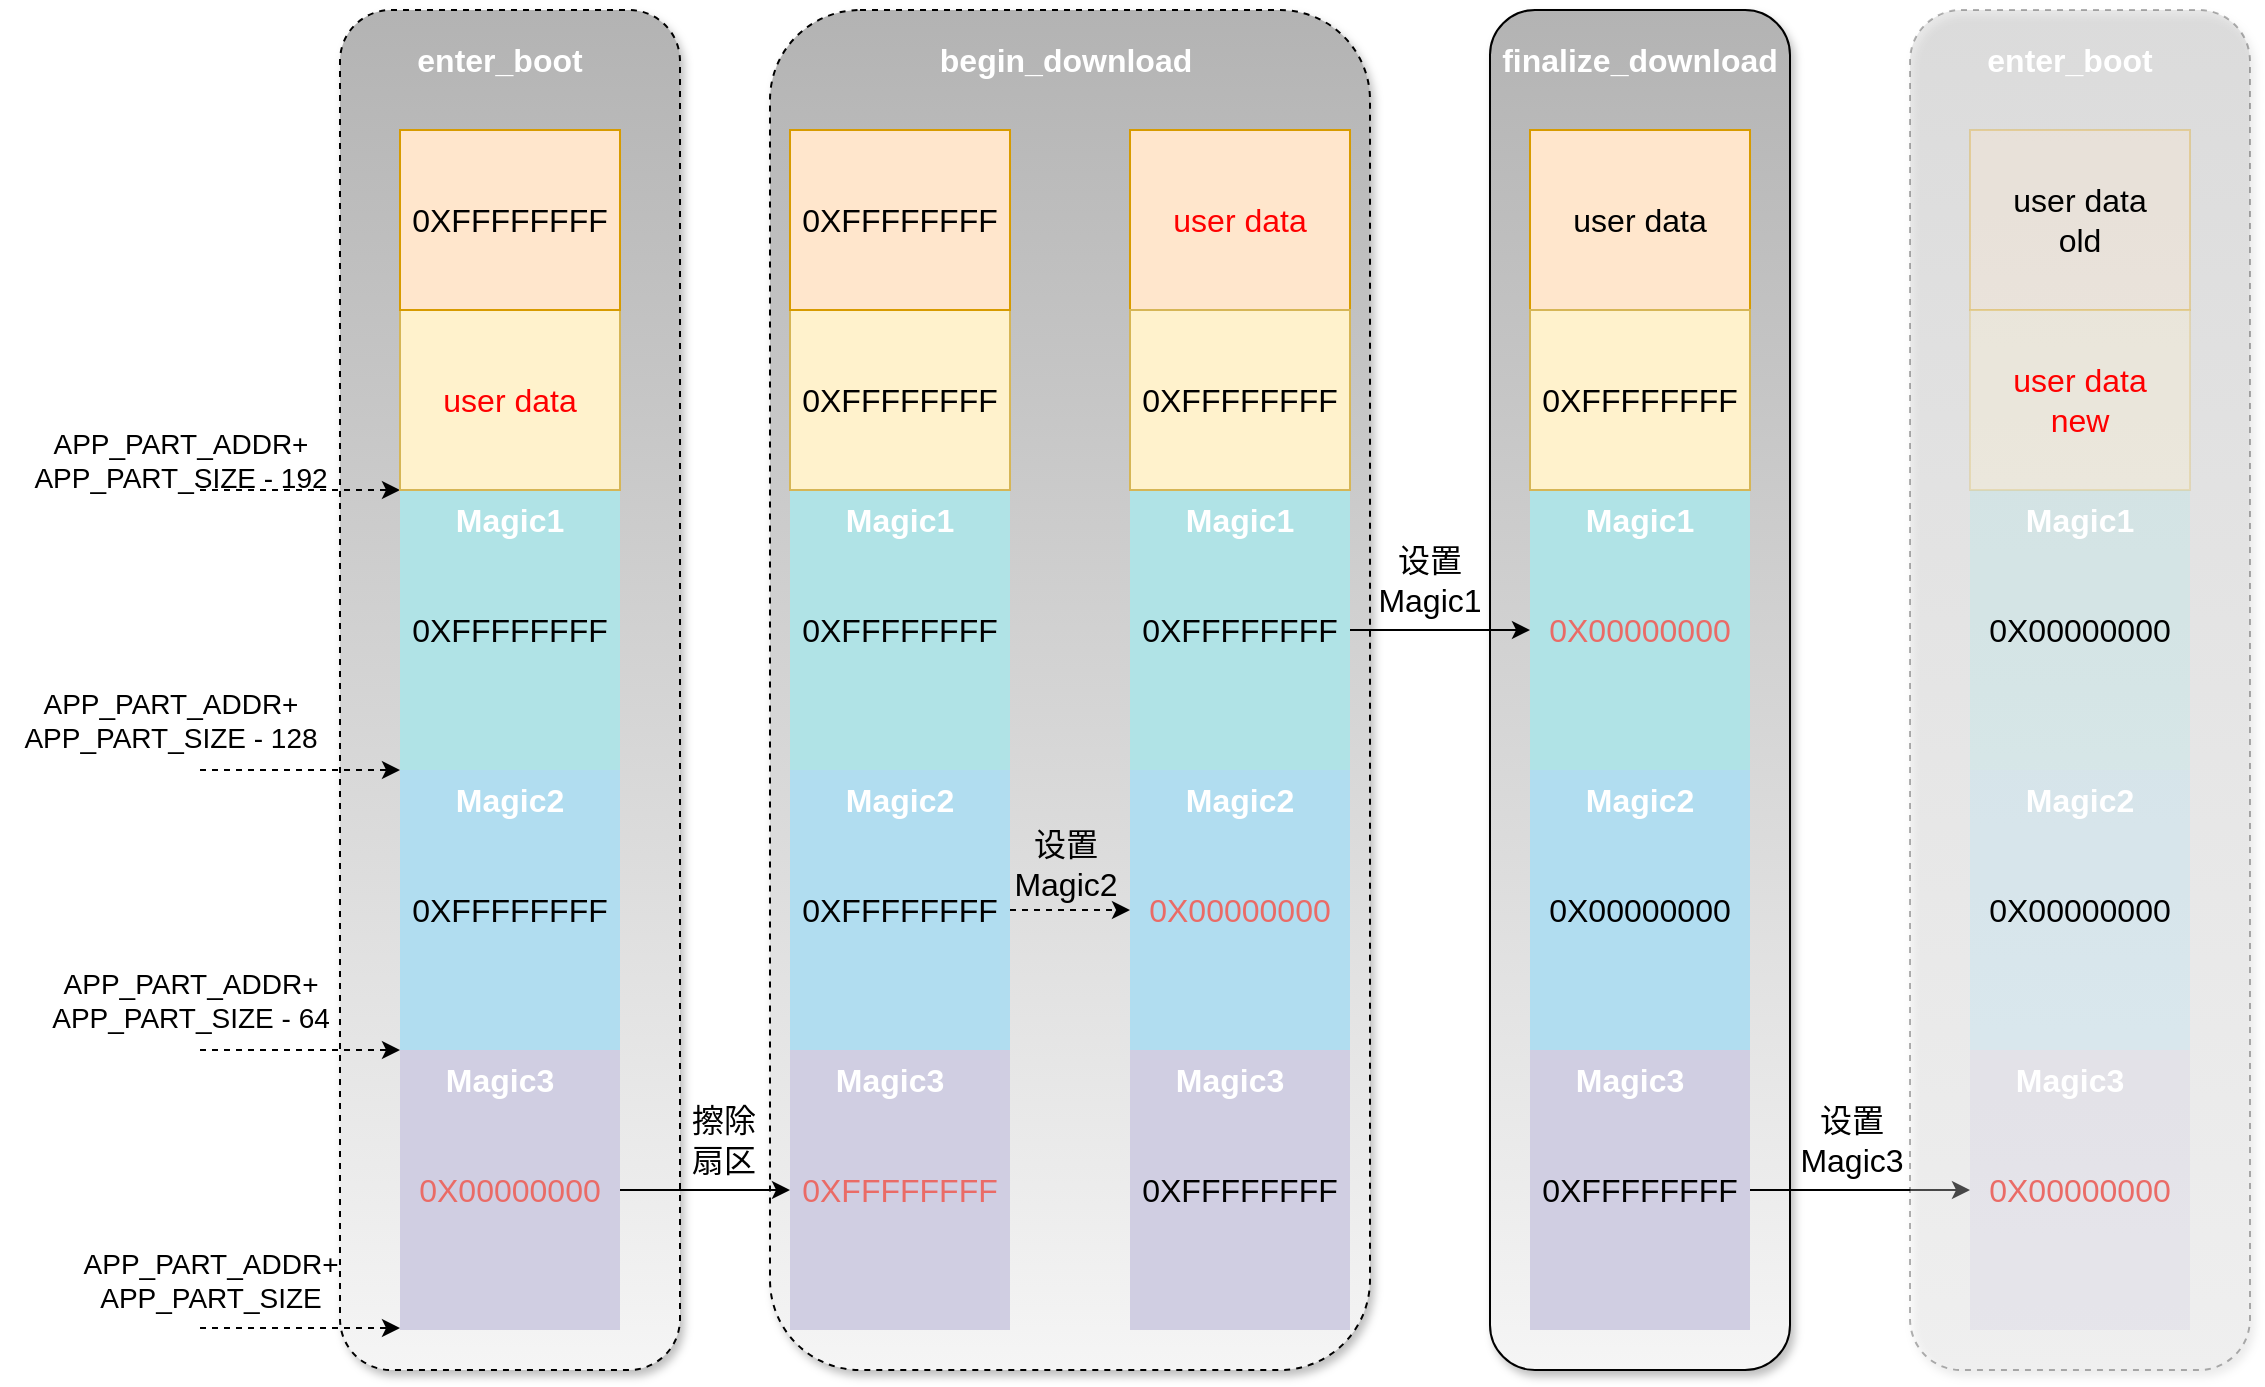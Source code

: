 <mxfile version="24.7.17">
  <diagram name="第 1 页" id="AFk8mZvPw1UH6bTbIOK2">
    <mxGraphModel dx="1434" dy="2013" grid="1" gridSize="10" guides="1" tooltips="1" connect="1" arrows="1" fold="1" page="1" pageScale="1" pageWidth="827" pageHeight="1169" math="0" shadow="0">
      <root>
        <mxCell id="0" />
        <mxCell id="1" parent="0" />
        <mxCell id="RSgdlJm6spRMBpsDEhko-45" value="" style="rounded=1;whiteSpace=wrap;html=1;gradientDirection=north;shadow=1;fillColor=#f5f5f5;strokeColor=default;gradientColor=#b3b3b3;" parent="1" vertex="1">
          <mxGeometry x="780" y="-50" width="150" height="680" as="geometry" />
        </mxCell>
        <mxCell id="RSgdlJm6spRMBpsDEhko-44" value="" style="rounded=1;whiteSpace=wrap;html=1;dashed=1;fillColor=#f5f5f5;strokeColor=default;gradientDirection=north;shadow=1;gradientColor=#b3b3b3;" parent="1" vertex="1">
          <mxGeometry x="205" y="-50" width="170" height="680" as="geometry" />
        </mxCell>
        <mxCell id="RSgdlJm6spRMBpsDEhko-43" value="" style="rounded=1;whiteSpace=wrap;html=1;dashed=1;fillColor=#f5f5f5;strokeColor=default;gradientDirection=north;shadow=1;gradientColor=#b3b3b3;" parent="1" vertex="1">
          <mxGeometry x="420" y="-50" width="300" height="680" as="geometry" />
        </mxCell>
        <mxCell id="RSgdlJm6spRMBpsDEhko-2" value="&lt;font style=&quot;font-size: 16px;&quot;&gt;0XFFFFFFFF&lt;/font&gt;" style="rounded=0;whiteSpace=wrap;html=1;fillColor=#b0e3e6;strokeColor=none;gradientDirection=north;" parent="1" vertex="1">
          <mxGeometry x="235" y="190" width="110" height="140" as="geometry" />
        </mxCell>
        <mxCell id="RSgdlJm6spRMBpsDEhko-3" value="&lt;span style=&quot;font-size: 16px;&quot;&gt;0XFFFFFFFF&lt;/span&gt;" style="rounded=0;whiteSpace=wrap;html=1;fillColor=#b1ddf0;strokeColor=none;gradientDirection=north;" parent="1" vertex="1">
          <mxGeometry x="235" y="330" width="110" height="140" as="geometry" />
        </mxCell>
        <mxCell id="RSgdlJm6spRMBpsDEhko-4" value="&lt;span style=&quot;font-size: 16px;&quot;&gt;&lt;font color=&quot;#ea6b66&quot;&gt;0X00000000&lt;/font&gt;&lt;/span&gt;" style="rounded=0;whiteSpace=wrap;html=1;fillColor=#d0cee2;strokeColor=none;gradientDirection=north;" parent="1" vertex="1">
          <mxGeometry x="235" y="470" width="110" height="140" as="geometry" />
        </mxCell>
        <mxCell id="RSgdlJm6spRMBpsDEhko-5" value="" style="endArrow=classic;html=1;rounded=0;entryX=0;entryY=0;entryDx=0;entryDy=0;dashed=1;" parent="1" target="RSgdlJm6spRMBpsDEhko-2" edge="1">
          <mxGeometry width="50" height="50" relative="1" as="geometry">
            <mxPoint x="135" y="190" as="sourcePoint" />
            <mxPoint x="155" y="210" as="targetPoint" />
          </mxGeometry>
        </mxCell>
        <mxCell id="RSgdlJm6spRMBpsDEhko-6" value="&lt;font style=&quot;font-size: 14px;&quot;&gt;APP_PART_ADDR+&lt;br&gt;APP_PART_SIZE&lt;/font&gt;" style="text;html=1;align=center;verticalAlign=middle;resizable=0;points=[];autosize=1;strokeColor=none;fillColor=none;" parent="1" vertex="1">
          <mxGeometry x="65" y="560" width="150" height="50" as="geometry" />
        </mxCell>
        <mxCell id="RSgdlJm6spRMBpsDEhko-7" value="" style="endArrow=classic;html=1;rounded=0;entryX=0;entryY=0;entryDx=0;entryDy=0;dashed=1;" parent="1" edge="1">
          <mxGeometry width="50" height="50" relative="1" as="geometry">
            <mxPoint x="135" y="609" as="sourcePoint" />
            <mxPoint x="235" y="609" as="targetPoint" />
          </mxGeometry>
        </mxCell>
        <mxCell id="RSgdlJm6spRMBpsDEhko-8" value="&lt;font style=&quot;font-size: 14px;&quot;&gt;APP_PART_ADDR+&lt;br&gt;APP_PART_SIZE - 64&lt;/font&gt;" style="text;html=1;align=center;verticalAlign=middle;resizable=0;points=[];autosize=1;strokeColor=none;fillColor=none;" parent="1" vertex="1">
          <mxGeometry x="50" y="420" width="160" height="50" as="geometry" />
        </mxCell>
        <mxCell id="RSgdlJm6spRMBpsDEhko-9" value="" style="endArrow=classic;html=1;rounded=0;entryX=0;entryY=0;entryDx=0;entryDy=0;dashed=1;" parent="1" edge="1">
          <mxGeometry width="50" height="50" relative="1" as="geometry">
            <mxPoint x="135" y="470" as="sourcePoint" />
            <mxPoint x="235" y="470" as="targetPoint" />
          </mxGeometry>
        </mxCell>
        <mxCell id="RSgdlJm6spRMBpsDEhko-10" value="" style="endArrow=classic;html=1;rounded=0;entryX=0;entryY=0;entryDx=0;entryDy=0;dashed=1;" parent="1" edge="1">
          <mxGeometry width="50" height="50" relative="1" as="geometry">
            <mxPoint x="135" y="330" as="sourcePoint" />
            <mxPoint x="235" y="330" as="targetPoint" />
          </mxGeometry>
        </mxCell>
        <mxCell id="RSgdlJm6spRMBpsDEhko-11" value="&lt;font style=&quot;font-size: 14px;&quot;&gt;APP_PART_ADDR+&lt;br&gt;APP_PART_SIZE - 128&lt;/font&gt;" style="text;html=1;align=center;verticalAlign=middle;resizable=0;points=[];autosize=1;strokeColor=none;fillColor=none;" parent="1" vertex="1">
          <mxGeometry x="35" y="280" width="170" height="50" as="geometry" />
        </mxCell>
        <mxCell id="RSgdlJm6spRMBpsDEhko-12" value="&lt;font style=&quot;font-size: 14px;&quot;&gt;APP_PART_ADDR+&lt;br&gt;APP_PART_SIZE - 192&lt;/font&gt;" style="text;html=1;align=center;verticalAlign=middle;resizable=0;points=[];autosize=1;strokeColor=none;fillColor=none;" parent="1" vertex="1">
          <mxGeometry x="40" y="150" width="170" height="50" as="geometry" />
        </mxCell>
        <mxCell id="RSgdlJm6spRMBpsDEhko-15" value="&lt;font color=&quot;#ffffff&quot; style=&quot;font-size: 16px;&quot;&gt;&lt;b&gt;Magic1&lt;/b&gt;&lt;/font&gt;" style="text;html=1;align=center;verticalAlign=middle;whiteSpace=wrap;rounded=0;" parent="1" vertex="1">
          <mxGeometry x="260" y="190" width="60" height="30" as="geometry" />
        </mxCell>
        <mxCell id="RSgdlJm6spRMBpsDEhko-17" value="&lt;font color=&quot;#ffffff&quot; style=&quot;font-size: 16px;&quot;&gt;&lt;b&gt;Magic2&lt;/b&gt;&lt;/font&gt;" style="text;html=1;align=center;verticalAlign=middle;whiteSpace=wrap;rounded=0;" parent="1" vertex="1">
          <mxGeometry x="260" y="330" width="60" height="30" as="geometry" />
        </mxCell>
        <mxCell id="RSgdlJm6spRMBpsDEhko-18" value="&lt;font color=&quot;#ffffff&quot; style=&quot;font-size: 16px;&quot;&gt;&lt;b&gt;Magic3&lt;/b&gt;&lt;/font&gt;" style="text;html=1;align=center;verticalAlign=middle;whiteSpace=wrap;rounded=0;" parent="1" vertex="1">
          <mxGeometry x="255" y="470" width="60" height="30" as="geometry" />
        </mxCell>
        <mxCell id="RSgdlJm6spRMBpsDEhko-20" value="&lt;font style=&quot;font-size: 16px;&quot;&gt;0XFFFFFFFF&lt;/font&gt;" style="rounded=0;whiteSpace=wrap;html=1;fillColor=#b0e3e6;strokeColor=none;gradientDirection=north;" parent="1" vertex="1">
          <mxGeometry x="430" y="190" width="110" height="140" as="geometry" />
        </mxCell>
        <mxCell id="RSgdlJm6spRMBpsDEhko-21" value="&lt;span style=&quot;font-size: 16px;&quot;&gt;0XFFFFFFFF&lt;/span&gt;" style="rounded=0;whiteSpace=wrap;html=1;fillColor=#b1ddf0;strokeColor=none;gradientDirection=north;" parent="1" vertex="1">
          <mxGeometry x="430" y="330" width="110" height="140" as="geometry" />
        </mxCell>
        <mxCell id="RSgdlJm6spRMBpsDEhko-22" value="&lt;span style=&quot;font-size: 16px;&quot;&gt;&lt;font color=&quot;#ea6b66&quot;&gt;0XFFFFFFFF&lt;/font&gt;&lt;/span&gt;" style="rounded=0;whiteSpace=wrap;html=1;fillColor=#d0cee2;strokeColor=none;gradientDirection=north;" parent="1" vertex="1">
          <mxGeometry x="430" y="470" width="110" height="140" as="geometry" />
        </mxCell>
        <mxCell id="RSgdlJm6spRMBpsDEhko-23" value="&lt;font color=&quot;#ffffff&quot; style=&quot;font-size: 16px;&quot;&gt;&lt;b&gt;Magic1&lt;/b&gt;&lt;/font&gt;" style="text;html=1;align=center;verticalAlign=middle;whiteSpace=wrap;rounded=0;" parent="1" vertex="1">
          <mxGeometry x="455" y="190" width="60" height="30" as="geometry" />
        </mxCell>
        <mxCell id="RSgdlJm6spRMBpsDEhko-24" value="&lt;font color=&quot;#ffffff&quot; style=&quot;font-size: 16px;&quot;&gt;&lt;b&gt;Magic2&lt;/b&gt;&lt;/font&gt;" style="text;html=1;align=center;verticalAlign=middle;whiteSpace=wrap;rounded=0;" parent="1" vertex="1">
          <mxGeometry x="455" y="330" width="60" height="30" as="geometry" />
        </mxCell>
        <mxCell id="RSgdlJm6spRMBpsDEhko-25" value="&lt;font color=&quot;#ffffff&quot; style=&quot;font-size: 16px;&quot;&gt;&lt;b&gt;Magic3&lt;/b&gt;&lt;/font&gt;" style="text;html=1;align=center;verticalAlign=middle;whiteSpace=wrap;rounded=0;" parent="1" vertex="1">
          <mxGeometry x="450" y="470" width="60" height="30" as="geometry" />
        </mxCell>
        <mxCell id="RSgdlJm6spRMBpsDEhko-26" value="&lt;font style=&quot;font-size: 16px;&quot;&gt;0XFFFFFFFF&lt;/font&gt;" style="rounded=0;whiteSpace=wrap;html=1;fillColor=#b0e3e6;strokeColor=none;gradientDirection=north;" parent="1" vertex="1">
          <mxGeometry x="600" y="190" width="110" height="140" as="geometry" />
        </mxCell>
        <mxCell id="RSgdlJm6spRMBpsDEhko-27" value="&lt;span style=&quot;font-size: 16px;&quot;&gt;&lt;font color=&quot;#ea6b66&quot;&gt;0X00000000&lt;/font&gt;&lt;/span&gt;" style="rounded=0;whiteSpace=wrap;html=1;fillColor=#b1ddf0;strokeColor=none;gradientDirection=north;" parent="1" vertex="1">
          <mxGeometry x="600" y="330" width="110" height="140" as="geometry" />
        </mxCell>
        <mxCell id="RSgdlJm6spRMBpsDEhko-28" value="&lt;span style=&quot;font-size: 16px;&quot;&gt;0XFFFFFFFF&lt;/span&gt;" style="rounded=0;whiteSpace=wrap;html=1;fillColor=#d0cee2;strokeColor=none;gradientDirection=north;" parent="1" vertex="1">
          <mxGeometry x="600" y="470" width="110" height="140" as="geometry" />
        </mxCell>
        <mxCell id="RSgdlJm6spRMBpsDEhko-29" value="&lt;font color=&quot;#ffffff&quot; style=&quot;font-size: 16px;&quot;&gt;&lt;b&gt;Magic1&lt;/b&gt;&lt;/font&gt;" style="text;html=1;align=center;verticalAlign=middle;whiteSpace=wrap;rounded=0;" parent="1" vertex="1">
          <mxGeometry x="625" y="190" width="60" height="30" as="geometry" />
        </mxCell>
        <mxCell id="RSgdlJm6spRMBpsDEhko-30" value="&lt;font color=&quot;#ffffff&quot; style=&quot;font-size: 16px;&quot;&gt;&lt;b&gt;Magic2&lt;/b&gt;&lt;/font&gt;" style="text;html=1;align=center;verticalAlign=middle;whiteSpace=wrap;rounded=0;" parent="1" vertex="1">
          <mxGeometry x="625" y="330" width="60" height="30" as="geometry" />
        </mxCell>
        <mxCell id="RSgdlJm6spRMBpsDEhko-31" value="&lt;font color=&quot;#ffffff&quot; style=&quot;font-size: 16px;&quot;&gt;&lt;b&gt;Magic3&lt;/b&gt;&lt;/font&gt;" style="text;html=1;align=center;verticalAlign=middle;whiteSpace=wrap;rounded=0;" parent="1" vertex="1">
          <mxGeometry x="620" y="470" width="60" height="30" as="geometry" />
        </mxCell>
        <mxCell id="RSgdlJm6spRMBpsDEhko-32" value="" style="endArrow=classic;html=1;rounded=0;exitX=1;exitY=0.5;exitDx=0;exitDy=0;entryX=0;entryY=0.5;entryDx=0;entryDy=0;" parent="1" source="RSgdlJm6spRMBpsDEhko-4" target="RSgdlJm6spRMBpsDEhko-22" edge="1">
          <mxGeometry width="50" height="50" relative="1" as="geometry">
            <mxPoint x="390" y="420" as="sourcePoint" />
            <mxPoint x="440" y="370" as="targetPoint" />
          </mxGeometry>
        </mxCell>
        <mxCell id="RSgdlJm6spRMBpsDEhko-33" value="" style="endArrow=classic;html=1;rounded=0;entryX=0;entryY=0.5;entryDx=0;entryDy=0;dashed=1;" parent="1" target="RSgdlJm6spRMBpsDEhko-27" edge="1">
          <mxGeometry width="50" height="50" relative="1" as="geometry">
            <mxPoint x="540" y="400" as="sourcePoint" />
            <mxPoint x="590" y="350" as="targetPoint" />
          </mxGeometry>
        </mxCell>
        <mxCell id="RSgdlJm6spRMBpsDEhko-34" value="&lt;font color=&quot;#ea6b66&quot; style=&quot;font-size: 16px;&quot;&gt;0X00000000&lt;/font&gt;" style="rounded=0;whiteSpace=wrap;html=1;fillColor=#b0e3e6;strokeColor=none;gradientDirection=north;shadow=0;" parent="1" vertex="1">
          <mxGeometry x="800" y="190" width="110" height="140" as="geometry" />
        </mxCell>
        <mxCell id="RSgdlJm6spRMBpsDEhko-35" value="&lt;span style=&quot;font-size: 16px;&quot;&gt;0X00000000&lt;/span&gt;" style="rounded=0;whiteSpace=wrap;html=1;fillColor=#b1ddf0;strokeColor=none;gradientDirection=north;" parent="1" vertex="1">
          <mxGeometry x="800" y="330" width="110" height="140" as="geometry" />
        </mxCell>
        <mxCell id="RSgdlJm6spRMBpsDEhko-66" style="edgeStyle=orthogonalEdgeStyle;rounded=0;orthogonalLoop=1;jettySize=auto;html=1;exitX=1;exitY=0.5;exitDx=0;exitDy=0;entryX=0;entryY=0.5;entryDx=0;entryDy=0;" parent="1" source="RSgdlJm6spRMBpsDEhko-36" target="RSgdlJm6spRMBpsDEhko-60" edge="1">
          <mxGeometry relative="1" as="geometry" />
        </mxCell>
        <mxCell id="RSgdlJm6spRMBpsDEhko-36" value="&lt;span style=&quot;font-size: 16px;&quot;&gt;0XFFFFFFFF&lt;/span&gt;" style="rounded=0;whiteSpace=wrap;html=1;fillColor=#d0cee2;strokeColor=none;gradientDirection=north;" parent="1" vertex="1">
          <mxGeometry x="800" y="470" width="110" height="140" as="geometry" />
        </mxCell>
        <mxCell id="RSgdlJm6spRMBpsDEhko-37" value="&lt;font color=&quot;#ffffff&quot; style=&quot;font-size: 16px;&quot;&gt;&lt;b&gt;Magic1&lt;/b&gt;&lt;/font&gt;" style="text;html=1;align=center;verticalAlign=middle;whiteSpace=wrap;rounded=0;" parent="1" vertex="1">
          <mxGeometry x="825" y="190" width="60" height="30" as="geometry" />
        </mxCell>
        <mxCell id="RSgdlJm6spRMBpsDEhko-38" value="&lt;font color=&quot;#ffffff&quot; style=&quot;font-size: 16px;&quot;&gt;&lt;b&gt;Magic2&lt;/b&gt;&lt;/font&gt;" style="text;html=1;align=center;verticalAlign=middle;whiteSpace=wrap;rounded=0;" parent="1" vertex="1">
          <mxGeometry x="825" y="330" width="60" height="30" as="geometry" />
        </mxCell>
        <mxCell id="RSgdlJm6spRMBpsDEhko-39" value="&lt;font color=&quot;#ffffff&quot; style=&quot;font-size: 16px;&quot;&gt;&lt;b&gt;Magic3&lt;/b&gt;&lt;/font&gt;" style="text;html=1;align=center;verticalAlign=middle;whiteSpace=wrap;rounded=0;" parent="1" vertex="1">
          <mxGeometry x="820" y="470" width="60" height="30" as="geometry" />
        </mxCell>
        <mxCell id="RSgdlJm6spRMBpsDEhko-40" value="" style="endArrow=classic;html=1;rounded=0;exitX=1;exitY=0.5;exitDx=0;exitDy=0;entryX=0;entryY=0.5;entryDx=0;entryDy=0;" parent="1" source="RSgdlJm6spRMBpsDEhko-26" target="RSgdlJm6spRMBpsDEhko-34" edge="1">
          <mxGeometry width="50" height="50" relative="1" as="geometry">
            <mxPoint x="715" y="399.5" as="sourcePoint" />
            <mxPoint x="810" y="400" as="targetPoint" />
          </mxGeometry>
        </mxCell>
        <mxCell id="RSgdlJm6spRMBpsDEhko-46" value="&lt;font color=&quot;#ffffff&quot; style=&quot;font-size: 16px;&quot;&gt;&lt;b&gt;enter_boot&lt;/b&gt;&lt;/font&gt;" style="text;html=1;align=center;verticalAlign=middle;whiteSpace=wrap;rounded=0;" parent="1" vertex="1">
          <mxGeometry x="200" y="-40" width="170" height="30" as="geometry" />
        </mxCell>
        <mxCell id="RSgdlJm6spRMBpsDEhko-49" value="&lt;font color=&quot;#ffffff&quot;&gt;&lt;span style=&quot;font-size: 16px;&quot;&gt;&lt;b&gt;begin_download&lt;/b&gt;&lt;/span&gt;&lt;/font&gt;" style="text;html=1;align=center;verticalAlign=middle;whiteSpace=wrap;rounded=0;" parent="1" vertex="1">
          <mxGeometry x="483" y="-40" width="170" height="30" as="geometry" />
        </mxCell>
        <mxCell id="RSgdlJm6spRMBpsDEhko-50" value="&lt;font color=&quot;#ffffff&quot;&gt;&lt;span style=&quot;font-size: 16px;&quot;&gt;&lt;b&gt;finalize_download&lt;/b&gt;&lt;/span&gt;&lt;/font&gt;" style="text;html=1;align=center;verticalAlign=middle;whiteSpace=wrap;rounded=0;" parent="1" vertex="1">
          <mxGeometry x="770" y="-40" width="170" height="30" as="geometry" />
        </mxCell>
        <mxCell id="RSgdlJm6spRMBpsDEhko-51" value="&lt;font style=&quot;font-size: 16px;&quot;&gt;擦除&lt;/font&gt;&lt;div&gt;&lt;font style=&quot;font-size: 16px;&quot;&gt;扇区&lt;/font&gt;&lt;/div&gt;" style="text;html=1;align=center;verticalAlign=middle;whiteSpace=wrap;rounded=0;" parent="1" vertex="1">
          <mxGeometry x="360" y="500" width="74" height="30" as="geometry" />
        </mxCell>
        <mxCell id="RSgdlJm6spRMBpsDEhko-52" value="&lt;span style=&quot;font-size: 16px;&quot;&gt;设置Magic2&lt;/span&gt;" style="text;html=1;align=center;verticalAlign=middle;whiteSpace=wrap;rounded=0;" parent="1" vertex="1">
          <mxGeometry x="531" y="362" width="74" height="30" as="geometry" />
        </mxCell>
        <mxCell id="RSgdlJm6spRMBpsDEhko-53" value="&lt;span style=&quot;font-size: 16px;&quot;&gt;设置Magic1&lt;/span&gt;" style="text;html=1;align=center;verticalAlign=middle;whiteSpace=wrap;rounded=0;" parent="1" vertex="1">
          <mxGeometry x="713" y="220" width="74" height="30" as="geometry" />
        </mxCell>
        <mxCell id="RSgdlJm6spRMBpsDEhko-57" value="" style="rounded=1;whiteSpace=wrap;html=1;dashed=1;fillColor=#f5f5f5;strokeColor=default;gradientDirection=north;shadow=1;gradientColor=#b3b3b3;opacity=30;" parent="1" vertex="1">
          <mxGeometry x="990" y="-50" width="170" height="680" as="geometry" />
        </mxCell>
        <mxCell id="RSgdlJm6spRMBpsDEhko-58" value="&lt;font style=&quot;font-size: 16px;&quot;&gt;0X00000000&lt;/font&gt;" style="rounded=0;whiteSpace=wrap;html=1;fillColor=#b0e3e6;strokeColor=none;gradientDirection=north;opacity=30;" parent="1" vertex="1">
          <mxGeometry x="1020" y="190" width="110" height="140" as="geometry" />
        </mxCell>
        <mxCell id="RSgdlJm6spRMBpsDEhko-59" value="&lt;span style=&quot;font-size: 16px;&quot;&gt;0X00000000&lt;/span&gt;" style="rounded=0;whiteSpace=wrap;html=1;fillColor=#b1ddf0;strokeColor=none;gradientDirection=north;opacity=30;" parent="1" vertex="1">
          <mxGeometry x="1020" y="330" width="110" height="140" as="geometry" />
        </mxCell>
        <mxCell id="RSgdlJm6spRMBpsDEhko-60" value="&lt;span style=&quot;font-size: 16px;&quot;&gt;&lt;font color=&quot;#ea6b66&quot;&gt;0X00000000&lt;/font&gt;&lt;/span&gt;" style="rounded=0;whiteSpace=wrap;html=1;fillColor=#d0cee2;strokeColor=none;gradientDirection=north;opacity=30;" parent="1" vertex="1">
          <mxGeometry x="1020" y="470" width="110" height="140" as="geometry" />
        </mxCell>
        <mxCell id="RSgdlJm6spRMBpsDEhko-61" value="&lt;font color=&quot;#ffffff&quot; style=&quot;font-size: 16px;&quot;&gt;&lt;b&gt;Magic1&lt;/b&gt;&lt;/font&gt;" style="text;html=1;align=center;verticalAlign=middle;whiteSpace=wrap;rounded=0;opacity=30;" parent="1" vertex="1">
          <mxGeometry x="1045" y="190" width="60" height="30" as="geometry" />
        </mxCell>
        <mxCell id="RSgdlJm6spRMBpsDEhko-62" value="&lt;font color=&quot;#ffffff&quot; style=&quot;font-size: 16px;&quot;&gt;&lt;b&gt;Magic2&lt;/b&gt;&lt;/font&gt;" style="text;html=1;align=center;verticalAlign=middle;whiteSpace=wrap;rounded=0;opacity=30;" parent="1" vertex="1">
          <mxGeometry x="1045" y="330" width="60" height="30" as="geometry" />
        </mxCell>
        <mxCell id="RSgdlJm6spRMBpsDEhko-63" value="&lt;font color=&quot;#ffffff&quot; style=&quot;font-size: 16px;&quot;&gt;&lt;b&gt;Magic3&lt;/b&gt;&lt;/font&gt;" style="text;html=1;align=center;verticalAlign=middle;whiteSpace=wrap;rounded=0;opacity=30;" parent="1" vertex="1">
          <mxGeometry x="1040" y="470" width="60" height="30" as="geometry" />
        </mxCell>
        <mxCell id="RSgdlJm6spRMBpsDEhko-64" value="&lt;font color=&quot;#ffffff&quot; style=&quot;font-size: 16px;&quot;&gt;&lt;b&gt;enter_boot&lt;/b&gt;&lt;/font&gt;" style="text;html=1;align=center;verticalAlign=middle;whiteSpace=wrap;rounded=0;opacity=30;" parent="1" vertex="1">
          <mxGeometry x="985" y="-40" width="170" height="30" as="geometry" />
        </mxCell>
        <mxCell id="RSgdlJm6spRMBpsDEhko-67" value="&lt;span style=&quot;font-size: 16px;&quot;&gt;设置Magic3&lt;/span&gt;" style="text;html=1;align=center;verticalAlign=middle;whiteSpace=wrap;rounded=0;" parent="1" vertex="1">
          <mxGeometry x="924" y="500" width="74" height="30" as="geometry" />
        </mxCell>
        <mxCell id="BvNW__-8mzckTmr5dm14-1" value="&lt;font color=&quot;#ff0000&quot; style=&quot;font-size: 16px;&quot;&gt;user data&lt;/font&gt;" style="rounded=0;whiteSpace=wrap;html=1;fillColor=#fff2cc;strokeColor=#d6b656;gradientDirection=north;" vertex="1" parent="1">
          <mxGeometry x="235" y="100" width="110" height="90" as="geometry" />
        </mxCell>
        <mxCell id="BvNW__-8mzckTmr5dm14-2" value="&lt;span style=&quot;font-size: 16px;&quot;&gt;0XFFFFFFFF&lt;/span&gt;" style="rounded=0;whiteSpace=wrap;html=1;fillColor=#ffe6cc;strokeColor=#d79b00;gradientDirection=north;" vertex="1" parent="1">
          <mxGeometry x="235" y="10" width="110" height="90" as="geometry" />
        </mxCell>
        <mxCell id="BvNW__-8mzckTmr5dm14-3" value="&lt;span style=&quot;font-size: 16px;&quot;&gt;0XFFFFFFFF&lt;/span&gt;" style="rounded=0;whiteSpace=wrap;html=1;fillColor=#fff2cc;strokeColor=#d6b656;gradientDirection=north;" vertex="1" parent="1">
          <mxGeometry x="430" y="100" width="110" height="90" as="geometry" />
        </mxCell>
        <mxCell id="BvNW__-8mzckTmr5dm14-4" value="&lt;span style=&quot;font-size: 16px;&quot;&gt;0XFFFFFFFF&lt;/span&gt;" style="rounded=0;whiteSpace=wrap;html=1;fillColor=#ffe6cc;strokeColor=#d79b00;gradientDirection=north;" vertex="1" parent="1">
          <mxGeometry x="430" y="10" width="110" height="90" as="geometry" />
        </mxCell>
        <mxCell id="BvNW__-8mzckTmr5dm14-5" value="&lt;span style=&quot;font-size: 16px;&quot;&gt;&lt;font color=&quot;#ff0000&quot;&gt;user data&lt;/font&gt;&lt;/span&gt;" style="rounded=0;whiteSpace=wrap;html=1;fillColor=#ffe6cc;strokeColor=#d79b00;gradientDirection=north;" vertex="1" parent="1">
          <mxGeometry x="600" y="10" width="110" height="90" as="geometry" />
        </mxCell>
        <mxCell id="BvNW__-8mzckTmr5dm14-6" value="&lt;span style=&quot;font-size: 16px;&quot;&gt;0XFFFFFFFF&lt;/span&gt;" style="rounded=0;whiteSpace=wrap;html=1;fillColor=#fff2cc;strokeColor=#d6b656;gradientDirection=north;" vertex="1" parent="1">
          <mxGeometry x="600" y="100" width="110" height="90" as="geometry" />
        </mxCell>
        <mxCell id="BvNW__-8mzckTmr5dm14-7" value="&lt;span style=&quot;font-size: 16px;&quot;&gt;user data&lt;/span&gt;" style="rounded=0;whiteSpace=wrap;html=1;fillColor=#ffe6cc;strokeColor=#d79b00;gradientDirection=north;" vertex="1" parent="1">
          <mxGeometry x="800" y="10" width="110" height="90" as="geometry" />
        </mxCell>
        <mxCell id="BvNW__-8mzckTmr5dm14-8" value="&lt;span style=&quot;font-size: 16px;&quot;&gt;0XFFFFFFFF&lt;/span&gt;" style="rounded=0;whiteSpace=wrap;html=1;fillColor=#fff2cc;strokeColor=#d6b656;gradientDirection=north;" vertex="1" parent="1">
          <mxGeometry x="800" y="100" width="110" height="90" as="geometry" />
        </mxCell>
        <mxCell id="BvNW__-8mzckTmr5dm14-9" value="&lt;span style=&quot;font-size: 16px;&quot;&gt;user data&lt;/span&gt;&lt;div&gt;&lt;span style=&quot;font-size: 16px;&quot;&gt;old&lt;/span&gt;&lt;/div&gt;" style="rounded=0;whiteSpace=wrap;html=1;fillColor=#ffe6cc;strokeColor=#d79b00;gradientDirection=north;opacity=30;" vertex="1" parent="1">
          <mxGeometry x="1020" y="10" width="110" height="90" as="geometry" />
        </mxCell>
        <mxCell id="BvNW__-8mzckTmr5dm14-10" value="&lt;span style=&quot;font-size: 16px;&quot;&gt;&lt;font color=&quot;#ff0000&quot;&gt;user data&lt;/font&gt;&lt;/span&gt;&lt;div&gt;&lt;span style=&quot;font-size: 16px;&quot;&gt;&lt;font color=&quot;#ff0000&quot;&gt;new&lt;/font&gt;&lt;/span&gt;&lt;/div&gt;" style="rounded=0;whiteSpace=wrap;html=1;fillColor=#fff2cc;strokeColor=#d6b656;gradientDirection=north;opacity=30;" vertex="1" parent="1">
          <mxGeometry x="1020" y="100" width="110" height="90" as="geometry" />
        </mxCell>
      </root>
    </mxGraphModel>
  </diagram>
</mxfile>
